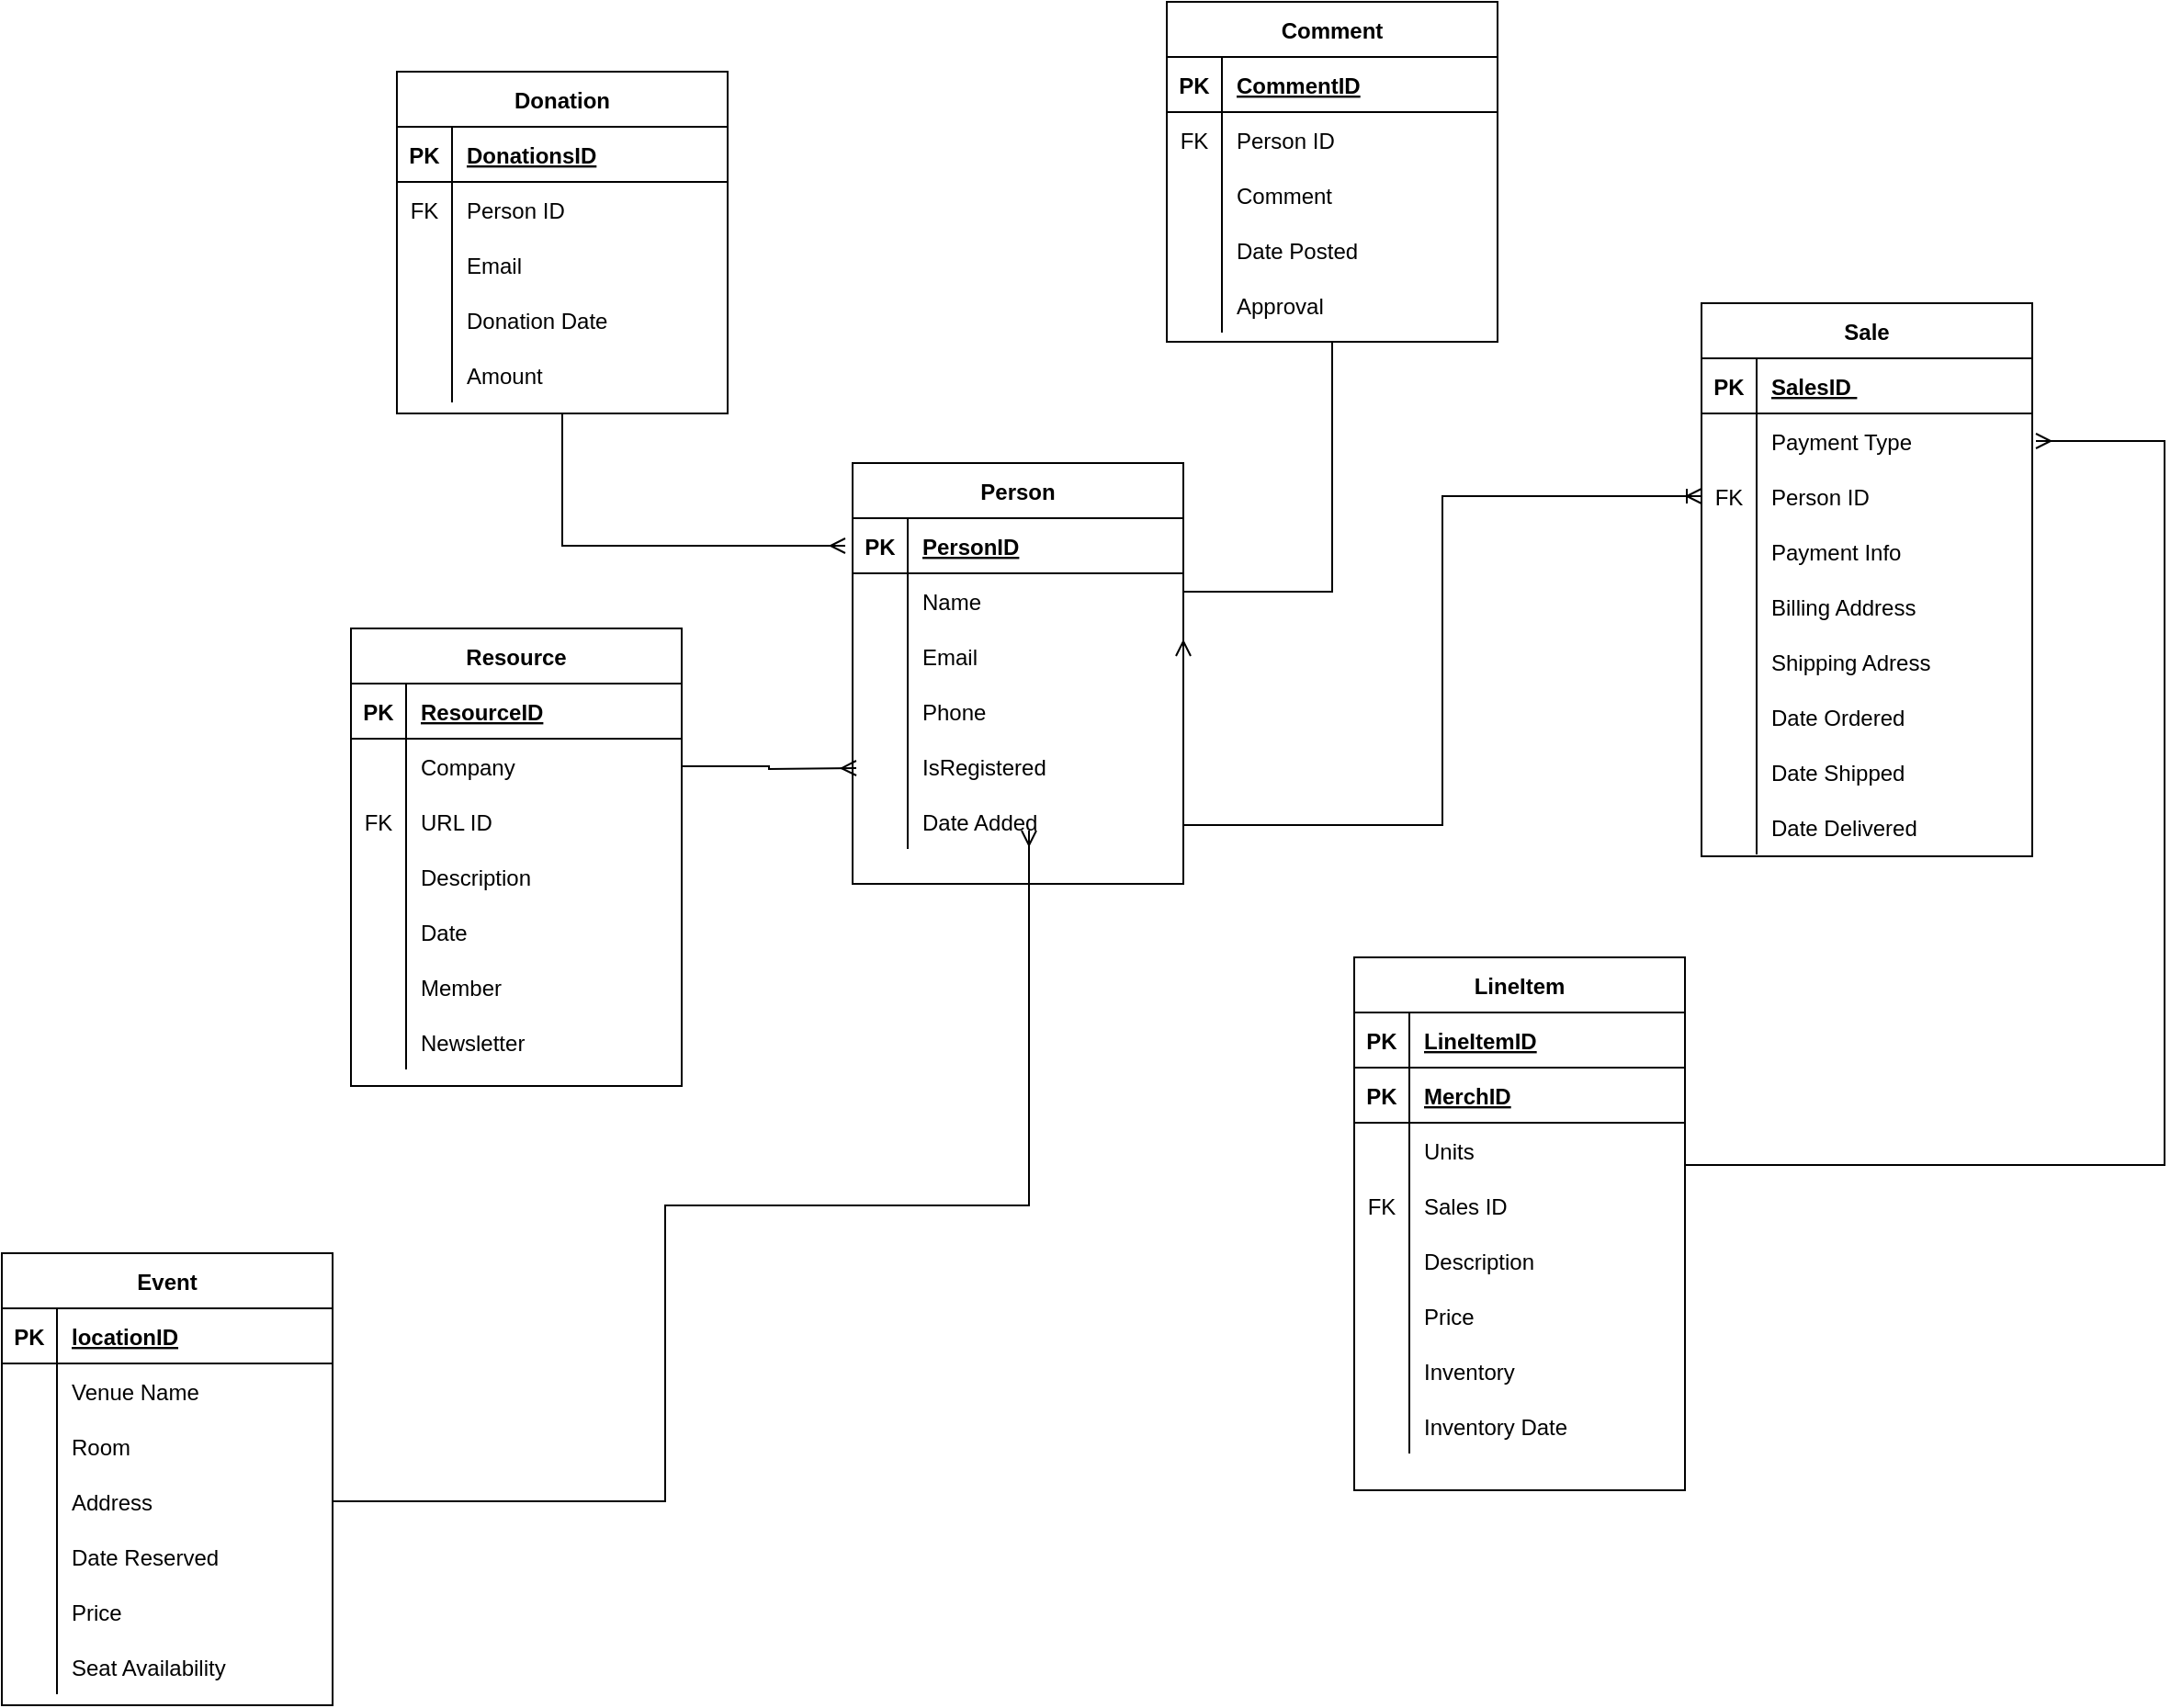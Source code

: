 <mxfile version="16.6.4" type="github">
  <diagram id="MlOlY-KOnbfKQ18r0qZl" name="Page-1">
    <mxGraphModel dx="1310" dy="895" grid="0" gridSize="10" guides="1" tooltips="1" connect="1" arrows="1" fold="1" page="1" pageScale="1" pageWidth="1800" pageHeight="1200" math="0" shadow="0">
      <root>
        <mxCell id="0" />
        <mxCell id="1" parent="0" />
        <mxCell id="PDhFYu_shu-uSqJBJLcV-22" value="Sale" style="shape=table;startSize=30;container=1;collapsible=1;childLayout=tableLayout;fixedRows=1;rowLines=0;fontStyle=1;align=center;resizeLast=1;strokeWidth=1;" parent="1" vertex="1">
          <mxGeometry x="1280" y="311" width="180" height="301" as="geometry" />
        </mxCell>
        <mxCell id="PDhFYu_shu-uSqJBJLcV-23" value="" style="shape=tableRow;horizontal=0;startSize=0;swimlaneHead=0;swimlaneBody=0;fillColor=none;collapsible=0;dropTarget=0;points=[[0,0.5],[1,0.5]];portConstraint=eastwest;top=0;left=0;right=0;bottom=1;strokeWidth=1;" parent="PDhFYu_shu-uSqJBJLcV-22" vertex="1">
          <mxGeometry y="30" width="180" height="30" as="geometry" />
        </mxCell>
        <mxCell id="PDhFYu_shu-uSqJBJLcV-24" value="PK" style="shape=partialRectangle;connectable=0;fillColor=none;top=0;left=0;bottom=0;right=0;fontStyle=1;overflow=hidden;strokeWidth=1;" parent="PDhFYu_shu-uSqJBJLcV-23" vertex="1">
          <mxGeometry width="30" height="30" as="geometry">
            <mxRectangle width="30" height="30" as="alternateBounds" />
          </mxGeometry>
        </mxCell>
        <mxCell id="PDhFYu_shu-uSqJBJLcV-25" value="SalesID " style="shape=partialRectangle;connectable=0;fillColor=none;top=0;left=0;bottom=0;right=0;align=left;spacingLeft=6;fontStyle=5;overflow=hidden;strokeWidth=1;" parent="PDhFYu_shu-uSqJBJLcV-23" vertex="1">
          <mxGeometry x="30" width="150" height="30" as="geometry">
            <mxRectangle width="150" height="30" as="alternateBounds" />
          </mxGeometry>
        </mxCell>
        <mxCell id="yleJntPcmp8UD5VNS-tN-13" value="" style="shape=tableRow;horizontal=0;startSize=0;swimlaneHead=0;swimlaneBody=0;fillColor=none;collapsible=0;dropTarget=0;points=[[0,0.5],[1,0.5]];portConstraint=eastwest;top=0;left=0;right=0;bottom=0;strokeWidth=1;" parent="PDhFYu_shu-uSqJBJLcV-22" vertex="1">
          <mxGeometry y="60" width="180" height="30" as="geometry" />
        </mxCell>
        <mxCell id="yleJntPcmp8UD5VNS-tN-14" value="" style="shape=partialRectangle;connectable=0;fillColor=none;top=0;left=0;bottom=0;right=0;editable=1;overflow=hidden;strokeWidth=1;" parent="yleJntPcmp8UD5VNS-tN-13" vertex="1">
          <mxGeometry width="30" height="30" as="geometry">
            <mxRectangle width="30" height="30" as="alternateBounds" />
          </mxGeometry>
        </mxCell>
        <mxCell id="yleJntPcmp8UD5VNS-tN-15" value="Payment Type" style="shape=partialRectangle;connectable=0;fillColor=none;top=0;left=0;bottom=0;right=0;align=left;spacingLeft=6;overflow=hidden;strokeWidth=1;" parent="yleJntPcmp8UD5VNS-tN-13" vertex="1">
          <mxGeometry x="30" width="150" height="30" as="geometry">
            <mxRectangle width="150" height="30" as="alternateBounds" />
          </mxGeometry>
        </mxCell>
        <mxCell id="typ1362Llrjfji9QKkC3-10" value="" style="shape=tableRow;horizontal=0;startSize=0;swimlaneHead=0;swimlaneBody=0;fillColor=none;collapsible=0;dropTarget=0;points=[[0,0.5],[1,0.5]];portConstraint=eastwest;top=0;left=0;right=0;bottom=0;" vertex="1" parent="PDhFYu_shu-uSqJBJLcV-22">
          <mxGeometry y="90" width="180" height="30" as="geometry" />
        </mxCell>
        <mxCell id="typ1362Llrjfji9QKkC3-11" value="FK" style="shape=partialRectangle;connectable=0;fillColor=none;top=0;left=0;bottom=0;right=0;editable=1;overflow=hidden;" vertex="1" parent="typ1362Llrjfji9QKkC3-10">
          <mxGeometry width="30" height="30" as="geometry">
            <mxRectangle width="30" height="30" as="alternateBounds" />
          </mxGeometry>
        </mxCell>
        <mxCell id="typ1362Llrjfji9QKkC3-12" value="Person ID" style="shape=partialRectangle;connectable=0;fillColor=none;top=0;left=0;bottom=0;right=0;align=left;spacingLeft=6;overflow=hidden;" vertex="1" parent="typ1362Llrjfji9QKkC3-10">
          <mxGeometry x="30" width="150" height="30" as="geometry">
            <mxRectangle width="150" height="30" as="alternateBounds" />
          </mxGeometry>
        </mxCell>
        <mxCell id="yleJntPcmp8UD5VNS-tN-16" value="" style="shape=tableRow;horizontal=0;startSize=0;swimlaneHead=0;swimlaneBody=0;fillColor=none;collapsible=0;dropTarget=0;points=[[0,0.5],[1,0.5]];portConstraint=eastwest;top=0;left=0;right=0;bottom=0;strokeWidth=1;" parent="PDhFYu_shu-uSqJBJLcV-22" vertex="1">
          <mxGeometry y="120" width="180" height="30" as="geometry" />
        </mxCell>
        <mxCell id="yleJntPcmp8UD5VNS-tN-17" value="" style="shape=partialRectangle;connectable=0;fillColor=none;top=0;left=0;bottom=0;right=0;editable=1;overflow=hidden;strokeWidth=1;" parent="yleJntPcmp8UD5VNS-tN-16" vertex="1">
          <mxGeometry width="30" height="30" as="geometry">
            <mxRectangle width="30" height="30" as="alternateBounds" />
          </mxGeometry>
        </mxCell>
        <mxCell id="yleJntPcmp8UD5VNS-tN-18" value="Payment Info" style="shape=partialRectangle;connectable=0;fillColor=none;top=0;left=0;bottom=0;right=0;align=left;spacingLeft=6;overflow=hidden;strokeWidth=1;" parent="yleJntPcmp8UD5VNS-tN-16" vertex="1">
          <mxGeometry x="30" width="150" height="30" as="geometry">
            <mxRectangle width="150" height="30" as="alternateBounds" />
          </mxGeometry>
        </mxCell>
        <mxCell id="ChWdvVtQl4t2uL4N0yDR-72" value="" style="shape=tableRow;horizontal=0;startSize=0;swimlaneHead=0;swimlaneBody=0;fillColor=none;collapsible=0;dropTarget=0;points=[[0,0.5],[1,0.5]];portConstraint=eastwest;top=0;left=0;right=0;bottom=0;" parent="PDhFYu_shu-uSqJBJLcV-22" vertex="1">
          <mxGeometry y="150" width="180" height="30" as="geometry" />
        </mxCell>
        <mxCell id="ChWdvVtQl4t2uL4N0yDR-73" value="" style="shape=partialRectangle;connectable=0;fillColor=none;top=0;left=0;bottom=0;right=0;editable=1;overflow=hidden;" parent="ChWdvVtQl4t2uL4N0yDR-72" vertex="1">
          <mxGeometry width="30" height="30" as="geometry">
            <mxRectangle width="30" height="30" as="alternateBounds" />
          </mxGeometry>
        </mxCell>
        <mxCell id="ChWdvVtQl4t2uL4N0yDR-74" value="Billing Address" style="shape=partialRectangle;connectable=0;fillColor=none;top=0;left=0;bottom=0;right=0;align=left;spacingLeft=6;overflow=hidden;" parent="ChWdvVtQl4t2uL4N0yDR-72" vertex="1">
          <mxGeometry x="30" width="150" height="30" as="geometry">
            <mxRectangle width="150" height="30" as="alternateBounds" />
          </mxGeometry>
        </mxCell>
        <mxCell id="ChWdvVtQl4t2uL4N0yDR-56" value="" style="shape=tableRow;horizontal=0;startSize=0;swimlaneHead=0;swimlaneBody=0;fillColor=none;collapsible=0;dropTarget=0;points=[[0,0.5],[1,0.5]];portConstraint=eastwest;top=0;left=0;right=0;bottom=0;" parent="PDhFYu_shu-uSqJBJLcV-22" vertex="1">
          <mxGeometry y="180" width="180" height="30" as="geometry" />
        </mxCell>
        <mxCell id="ChWdvVtQl4t2uL4N0yDR-57" value="" style="shape=partialRectangle;connectable=0;fillColor=none;top=0;left=0;bottom=0;right=0;editable=1;overflow=hidden;" parent="ChWdvVtQl4t2uL4N0yDR-56" vertex="1">
          <mxGeometry width="30" height="30" as="geometry">
            <mxRectangle width="30" height="30" as="alternateBounds" />
          </mxGeometry>
        </mxCell>
        <mxCell id="ChWdvVtQl4t2uL4N0yDR-58" value="Shipping Adress" style="shape=partialRectangle;connectable=0;fillColor=none;top=0;left=0;bottom=0;right=0;align=left;spacingLeft=6;overflow=hidden;" parent="ChWdvVtQl4t2uL4N0yDR-56" vertex="1">
          <mxGeometry x="30" width="150" height="30" as="geometry">
            <mxRectangle width="150" height="30" as="alternateBounds" />
          </mxGeometry>
        </mxCell>
        <mxCell id="ChWdvVtQl4t2uL4N0yDR-60" value="" style="shape=tableRow;horizontal=0;startSize=0;swimlaneHead=0;swimlaneBody=0;fillColor=none;collapsible=0;dropTarget=0;points=[[0,0.5],[1,0.5]];portConstraint=eastwest;top=0;left=0;right=0;bottom=0;" parent="PDhFYu_shu-uSqJBJLcV-22" vertex="1">
          <mxGeometry y="210" width="180" height="30" as="geometry" />
        </mxCell>
        <mxCell id="ChWdvVtQl4t2uL4N0yDR-61" value="" style="shape=partialRectangle;connectable=0;fillColor=none;top=0;left=0;bottom=0;right=0;editable=1;overflow=hidden;" parent="ChWdvVtQl4t2uL4N0yDR-60" vertex="1">
          <mxGeometry width="30" height="30" as="geometry">
            <mxRectangle width="30" height="30" as="alternateBounds" />
          </mxGeometry>
        </mxCell>
        <mxCell id="ChWdvVtQl4t2uL4N0yDR-62" value="Date Ordered" style="shape=partialRectangle;connectable=0;fillColor=none;top=0;left=0;bottom=0;right=0;align=left;spacingLeft=6;overflow=hidden;" parent="ChWdvVtQl4t2uL4N0yDR-60" vertex="1">
          <mxGeometry x="30" width="150" height="30" as="geometry">
            <mxRectangle width="150" height="30" as="alternateBounds" />
          </mxGeometry>
        </mxCell>
        <mxCell id="ChWdvVtQl4t2uL4N0yDR-64" value="" style="shape=tableRow;horizontal=0;startSize=0;swimlaneHead=0;swimlaneBody=0;fillColor=none;collapsible=0;dropTarget=0;points=[[0,0.5],[1,0.5]];portConstraint=eastwest;top=0;left=0;right=0;bottom=0;" parent="PDhFYu_shu-uSqJBJLcV-22" vertex="1">
          <mxGeometry y="240" width="180" height="30" as="geometry" />
        </mxCell>
        <mxCell id="ChWdvVtQl4t2uL4N0yDR-65" value="" style="shape=partialRectangle;connectable=0;fillColor=none;top=0;left=0;bottom=0;right=0;editable=1;overflow=hidden;" parent="ChWdvVtQl4t2uL4N0yDR-64" vertex="1">
          <mxGeometry width="30" height="30" as="geometry">
            <mxRectangle width="30" height="30" as="alternateBounds" />
          </mxGeometry>
        </mxCell>
        <mxCell id="ChWdvVtQl4t2uL4N0yDR-66" value="Date Shipped" style="shape=partialRectangle;connectable=0;fillColor=none;top=0;left=0;bottom=0;right=0;align=left;spacingLeft=6;overflow=hidden;" parent="ChWdvVtQl4t2uL4N0yDR-64" vertex="1">
          <mxGeometry x="30" width="150" height="30" as="geometry">
            <mxRectangle width="150" height="30" as="alternateBounds" />
          </mxGeometry>
        </mxCell>
        <mxCell id="ChWdvVtQl4t2uL4N0yDR-68" value="" style="shape=tableRow;horizontal=0;startSize=0;swimlaneHead=0;swimlaneBody=0;fillColor=none;collapsible=0;dropTarget=0;points=[[0,0.5],[1,0.5]];portConstraint=eastwest;top=0;left=0;right=0;bottom=0;" parent="PDhFYu_shu-uSqJBJLcV-22" vertex="1">
          <mxGeometry y="270" width="180" height="30" as="geometry" />
        </mxCell>
        <mxCell id="ChWdvVtQl4t2uL4N0yDR-69" value="" style="shape=partialRectangle;connectable=0;fillColor=none;top=0;left=0;bottom=0;right=0;editable=1;overflow=hidden;" parent="ChWdvVtQl4t2uL4N0yDR-68" vertex="1">
          <mxGeometry width="30" height="30" as="geometry">
            <mxRectangle width="30" height="30" as="alternateBounds" />
          </mxGeometry>
        </mxCell>
        <mxCell id="ChWdvVtQl4t2uL4N0yDR-70" value="Date Delivered" style="shape=partialRectangle;connectable=0;fillColor=none;top=0;left=0;bottom=0;right=0;align=left;spacingLeft=6;overflow=hidden;" parent="ChWdvVtQl4t2uL4N0yDR-68" vertex="1">
          <mxGeometry x="30" width="150" height="30" as="geometry">
            <mxRectangle width="150" height="30" as="alternateBounds" />
          </mxGeometry>
        </mxCell>
        <mxCell id="PDhFYu_shu-uSqJBJLcV-35" value="Person" style="shape=table;startSize=30;container=1;collapsible=1;childLayout=tableLayout;fixedRows=1;rowLines=0;fontStyle=1;align=center;resizeLast=1;strokeWidth=1;" parent="1" vertex="1">
          <mxGeometry x="818" y="398" width="180" height="229" as="geometry" />
        </mxCell>
        <mxCell id="PDhFYu_shu-uSqJBJLcV-36" value="" style="shape=tableRow;horizontal=0;startSize=0;swimlaneHead=0;swimlaneBody=0;fillColor=none;collapsible=0;dropTarget=0;points=[[0,0.5],[1,0.5]];portConstraint=eastwest;top=0;left=0;right=0;bottom=1;strokeWidth=1;" parent="PDhFYu_shu-uSqJBJLcV-35" vertex="1">
          <mxGeometry y="30" width="180" height="30" as="geometry" />
        </mxCell>
        <mxCell id="PDhFYu_shu-uSqJBJLcV-37" value="PK" style="shape=partialRectangle;connectable=0;fillColor=none;top=0;left=0;bottom=0;right=0;fontStyle=1;overflow=hidden;strokeWidth=1;" parent="PDhFYu_shu-uSqJBJLcV-36" vertex="1">
          <mxGeometry width="30" height="30" as="geometry">
            <mxRectangle width="30" height="30" as="alternateBounds" />
          </mxGeometry>
        </mxCell>
        <mxCell id="PDhFYu_shu-uSqJBJLcV-38" value="PersonID" style="shape=partialRectangle;connectable=0;fillColor=none;top=0;left=0;bottom=0;right=0;align=left;spacingLeft=6;fontStyle=5;overflow=hidden;strokeWidth=1;" parent="PDhFYu_shu-uSqJBJLcV-36" vertex="1">
          <mxGeometry x="30" width="150" height="30" as="geometry">
            <mxRectangle width="150" height="30" as="alternateBounds" />
          </mxGeometry>
        </mxCell>
        <mxCell id="PDhFYu_shu-uSqJBJLcV-39" value="" style="shape=tableRow;horizontal=0;startSize=0;swimlaneHead=0;swimlaneBody=0;fillColor=none;collapsible=0;dropTarget=0;points=[[0,0.5],[1,0.5]];portConstraint=eastwest;top=0;left=0;right=0;bottom=0;strokeWidth=1;" parent="PDhFYu_shu-uSqJBJLcV-35" vertex="1">
          <mxGeometry y="60" width="180" height="30" as="geometry" />
        </mxCell>
        <mxCell id="PDhFYu_shu-uSqJBJLcV-40" value="" style="shape=partialRectangle;connectable=0;fillColor=none;top=0;left=0;bottom=0;right=0;editable=1;overflow=hidden;strokeWidth=1;" parent="PDhFYu_shu-uSqJBJLcV-39" vertex="1">
          <mxGeometry width="30" height="30" as="geometry">
            <mxRectangle width="30" height="30" as="alternateBounds" />
          </mxGeometry>
        </mxCell>
        <mxCell id="PDhFYu_shu-uSqJBJLcV-41" value="Name " style="shape=partialRectangle;connectable=0;fillColor=none;top=0;left=0;bottom=0;right=0;align=left;spacingLeft=6;overflow=hidden;strokeWidth=1;" parent="PDhFYu_shu-uSqJBJLcV-39" vertex="1">
          <mxGeometry x="30" width="150" height="30" as="geometry">
            <mxRectangle width="150" height="30" as="alternateBounds" />
          </mxGeometry>
        </mxCell>
        <mxCell id="PDhFYu_shu-uSqJBJLcV-42" value="" style="shape=tableRow;horizontal=0;startSize=0;swimlaneHead=0;swimlaneBody=0;fillColor=none;collapsible=0;dropTarget=0;points=[[0,0.5],[1,0.5]];portConstraint=eastwest;top=0;left=0;right=0;bottom=0;strokeWidth=1;" parent="PDhFYu_shu-uSqJBJLcV-35" vertex="1">
          <mxGeometry y="90" width="180" height="30" as="geometry" />
        </mxCell>
        <mxCell id="PDhFYu_shu-uSqJBJLcV-43" value="" style="shape=partialRectangle;connectable=0;fillColor=none;top=0;left=0;bottom=0;right=0;editable=1;overflow=hidden;strokeWidth=1;" parent="PDhFYu_shu-uSqJBJLcV-42" vertex="1">
          <mxGeometry width="30" height="30" as="geometry">
            <mxRectangle width="30" height="30" as="alternateBounds" />
          </mxGeometry>
        </mxCell>
        <mxCell id="PDhFYu_shu-uSqJBJLcV-44" value="Email" style="shape=partialRectangle;connectable=0;fillColor=none;top=0;left=0;bottom=0;right=0;align=left;spacingLeft=6;overflow=hidden;strokeWidth=1;" parent="PDhFYu_shu-uSqJBJLcV-42" vertex="1">
          <mxGeometry x="30" width="150" height="30" as="geometry">
            <mxRectangle width="150" height="30" as="alternateBounds" />
          </mxGeometry>
        </mxCell>
        <mxCell id="PDhFYu_shu-uSqJBJLcV-45" value="" style="shape=tableRow;horizontal=0;startSize=0;swimlaneHead=0;swimlaneBody=0;fillColor=none;collapsible=0;dropTarget=0;points=[[0,0.5],[1,0.5]];portConstraint=eastwest;top=0;left=0;right=0;bottom=0;strokeWidth=1;" parent="PDhFYu_shu-uSqJBJLcV-35" vertex="1">
          <mxGeometry y="120" width="180" height="30" as="geometry" />
        </mxCell>
        <mxCell id="PDhFYu_shu-uSqJBJLcV-46" value="" style="shape=partialRectangle;connectable=0;fillColor=none;top=0;left=0;bottom=0;right=0;editable=1;overflow=hidden;strokeWidth=1;" parent="PDhFYu_shu-uSqJBJLcV-45" vertex="1">
          <mxGeometry width="30" height="30" as="geometry">
            <mxRectangle width="30" height="30" as="alternateBounds" />
          </mxGeometry>
        </mxCell>
        <mxCell id="PDhFYu_shu-uSqJBJLcV-47" value="Phone " style="shape=partialRectangle;connectable=0;fillColor=none;top=0;left=0;bottom=0;right=0;align=left;spacingLeft=6;overflow=hidden;strokeWidth=1;" parent="PDhFYu_shu-uSqJBJLcV-45" vertex="1">
          <mxGeometry x="30" width="150" height="30" as="geometry">
            <mxRectangle width="150" height="30" as="alternateBounds" />
          </mxGeometry>
        </mxCell>
        <mxCell id="typ1362Llrjfji9QKkC3-26" value="" style="shape=tableRow;horizontal=0;startSize=0;swimlaneHead=0;swimlaneBody=0;fillColor=none;collapsible=0;dropTarget=0;points=[[0,0.5],[1,0.5]];portConstraint=eastwest;top=0;left=0;right=0;bottom=0;" vertex="1" parent="PDhFYu_shu-uSqJBJLcV-35">
          <mxGeometry y="150" width="180" height="30" as="geometry" />
        </mxCell>
        <mxCell id="typ1362Llrjfji9QKkC3-27" value="" style="shape=partialRectangle;connectable=0;fillColor=none;top=0;left=0;bottom=0;right=0;editable=1;overflow=hidden;" vertex="1" parent="typ1362Llrjfji9QKkC3-26">
          <mxGeometry width="30" height="30" as="geometry">
            <mxRectangle width="30" height="30" as="alternateBounds" />
          </mxGeometry>
        </mxCell>
        <mxCell id="typ1362Llrjfji9QKkC3-28" value="IsRegistered" style="shape=partialRectangle;connectable=0;fillColor=none;top=0;left=0;bottom=0;right=0;align=left;spacingLeft=6;overflow=hidden;" vertex="1" parent="typ1362Llrjfji9QKkC3-26">
          <mxGeometry x="30" width="150" height="30" as="geometry">
            <mxRectangle width="150" height="30" as="alternateBounds" />
          </mxGeometry>
        </mxCell>
        <mxCell id="ChWdvVtQl4t2uL4N0yDR-39" value="" style="shape=tableRow;horizontal=0;startSize=0;swimlaneHead=0;swimlaneBody=0;fillColor=none;collapsible=0;dropTarget=0;points=[[0,0.5],[1,0.5]];portConstraint=eastwest;top=0;left=0;right=0;bottom=0;" parent="PDhFYu_shu-uSqJBJLcV-35" vertex="1">
          <mxGeometry y="180" width="180" height="30" as="geometry" />
        </mxCell>
        <mxCell id="ChWdvVtQl4t2uL4N0yDR-40" value="" style="shape=partialRectangle;connectable=0;fillColor=none;top=0;left=0;bottom=0;right=0;editable=1;overflow=hidden;" parent="ChWdvVtQl4t2uL4N0yDR-39" vertex="1">
          <mxGeometry width="30" height="30" as="geometry">
            <mxRectangle width="30" height="30" as="alternateBounds" />
          </mxGeometry>
        </mxCell>
        <mxCell id="ChWdvVtQl4t2uL4N0yDR-41" value="Date Added" style="shape=partialRectangle;connectable=0;fillColor=none;top=0;left=0;bottom=0;right=0;align=left;spacingLeft=6;overflow=hidden;" parent="ChWdvVtQl4t2uL4N0yDR-39" vertex="1">
          <mxGeometry x="30" width="150" height="30" as="geometry">
            <mxRectangle width="150" height="30" as="alternateBounds" />
          </mxGeometry>
        </mxCell>
        <mxCell id="PDhFYu_shu-uSqJBJLcV-48" value="Donation" style="shape=table;startSize=30;container=1;collapsible=1;childLayout=tableLayout;fixedRows=1;rowLines=0;fontStyle=1;align=center;resizeLast=1;strokeWidth=1;" parent="1" vertex="1">
          <mxGeometry x="570" y="185" width="180" height="186" as="geometry" />
        </mxCell>
        <mxCell id="PDhFYu_shu-uSqJBJLcV-49" value="" style="shape=tableRow;horizontal=0;startSize=0;swimlaneHead=0;swimlaneBody=0;fillColor=none;collapsible=0;dropTarget=0;points=[[0,0.5],[1,0.5]];portConstraint=eastwest;top=0;left=0;right=0;bottom=1;strokeWidth=1;" parent="PDhFYu_shu-uSqJBJLcV-48" vertex="1">
          <mxGeometry y="30" width="180" height="30" as="geometry" />
        </mxCell>
        <mxCell id="PDhFYu_shu-uSqJBJLcV-50" value="PK" style="shape=partialRectangle;connectable=0;fillColor=none;top=0;left=0;bottom=0;right=0;fontStyle=1;overflow=hidden;strokeWidth=1;" parent="PDhFYu_shu-uSqJBJLcV-49" vertex="1">
          <mxGeometry width="30" height="30" as="geometry">
            <mxRectangle width="30" height="30" as="alternateBounds" />
          </mxGeometry>
        </mxCell>
        <mxCell id="PDhFYu_shu-uSqJBJLcV-51" value="DonationsID" style="shape=partialRectangle;connectable=0;fillColor=none;top=0;left=0;bottom=0;right=0;align=left;spacingLeft=6;fontStyle=5;overflow=hidden;strokeWidth=1;" parent="PDhFYu_shu-uSqJBJLcV-49" vertex="1">
          <mxGeometry x="30" width="150" height="30" as="geometry">
            <mxRectangle width="150" height="30" as="alternateBounds" />
          </mxGeometry>
        </mxCell>
        <mxCell id="PDhFYu_shu-uSqJBJLcV-52" value="" style="shape=tableRow;horizontal=0;startSize=0;swimlaneHead=0;swimlaneBody=0;fillColor=none;collapsible=0;dropTarget=0;points=[[0,0.5],[1,0.5]];portConstraint=eastwest;top=0;left=0;right=0;bottom=0;strokeWidth=1;" parent="PDhFYu_shu-uSqJBJLcV-48" vertex="1">
          <mxGeometry y="60" width="180" height="30" as="geometry" />
        </mxCell>
        <mxCell id="PDhFYu_shu-uSqJBJLcV-53" value="FK" style="shape=partialRectangle;connectable=0;fillColor=none;top=0;left=0;bottom=0;right=0;editable=1;overflow=hidden;strokeWidth=1;" parent="PDhFYu_shu-uSqJBJLcV-52" vertex="1">
          <mxGeometry width="30" height="30" as="geometry">
            <mxRectangle width="30" height="30" as="alternateBounds" />
          </mxGeometry>
        </mxCell>
        <mxCell id="PDhFYu_shu-uSqJBJLcV-54" value="Person ID" style="shape=partialRectangle;connectable=0;fillColor=none;top=0;left=0;bottom=0;right=0;align=left;spacingLeft=6;overflow=hidden;strokeWidth=1;" parent="PDhFYu_shu-uSqJBJLcV-52" vertex="1">
          <mxGeometry x="30" width="150" height="30" as="geometry">
            <mxRectangle width="150" height="30" as="alternateBounds" />
          </mxGeometry>
        </mxCell>
        <mxCell id="PDhFYu_shu-uSqJBJLcV-55" value="" style="shape=tableRow;horizontal=0;startSize=0;swimlaneHead=0;swimlaneBody=0;fillColor=none;collapsible=0;dropTarget=0;points=[[0,0.5],[1,0.5]];portConstraint=eastwest;top=0;left=0;right=0;bottom=0;strokeWidth=1;" parent="PDhFYu_shu-uSqJBJLcV-48" vertex="1">
          <mxGeometry y="90" width="180" height="30" as="geometry" />
        </mxCell>
        <mxCell id="PDhFYu_shu-uSqJBJLcV-56" value="" style="shape=partialRectangle;connectable=0;fillColor=none;top=0;left=0;bottom=0;right=0;editable=1;overflow=hidden;strokeWidth=1;" parent="PDhFYu_shu-uSqJBJLcV-55" vertex="1">
          <mxGeometry width="30" height="30" as="geometry">
            <mxRectangle width="30" height="30" as="alternateBounds" />
          </mxGeometry>
        </mxCell>
        <mxCell id="PDhFYu_shu-uSqJBJLcV-57" value="Email " style="shape=partialRectangle;connectable=0;fillColor=none;top=0;left=0;bottom=0;right=0;align=left;spacingLeft=6;overflow=hidden;strokeWidth=1;" parent="PDhFYu_shu-uSqJBJLcV-55" vertex="1">
          <mxGeometry x="30" width="150" height="30" as="geometry">
            <mxRectangle width="150" height="30" as="alternateBounds" />
          </mxGeometry>
        </mxCell>
        <mxCell id="PDhFYu_shu-uSqJBJLcV-58" value="" style="shape=tableRow;horizontal=0;startSize=0;swimlaneHead=0;swimlaneBody=0;fillColor=none;collapsible=0;dropTarget=0;points=[[0,0.5],[1,0.5]];portConstraint=eastwest;top=0;left=0;right=0;bottom=0;strokeWidth=1;" parent="PDhFYu_shu-uSqJBJLcV-48" vertex="1">
          <mxGeometry y="120" width="180" height="30" as="geometry" />
        </mxCell>
        <mxCell id="PDhFYu_shu-uSqJBJLcV-59" value="" style="shape=partialRectangle;connectable=0;fillColor=none;top=0;left=0;bottom=0;right=0;editable=1;overflow=hidden;strokeWidth=1;" parent="PDhFYu_shu-uSqJBJLcV-58" vertex="1">
          <mxGeometry width="30" height="30" as="geometry">
            <mxRectangle width="30" height="30" as="alternateBounds" />
          </mxGeometry>
        </mxCell>
        <mxCell id="PDhFYu_shu-uSqJBJLcV-60" value="Donation Date " style="shape=partialRectangle;connectable=0;fillColor=none;top=0;left=0;bottom=0;right=0;align=left;spacingLeft=6;overflow=hidden;strokeWidth=1;" parent="PDhFYu_shu-uSqJBJLcV-58" vertex="1">
          <mxGeometry x="30" width="150" height="30" as="geometry">
            <mxRectangle width="150" height="30" as="alternateBounds" />
          </mxGeometry>
        </mxCell>
        <mxCell id="ChWdvVtQl4t2uL4N0yDR-35" value="" style="shape=tableRow;horizontal=0;startSize=0;swimlaneHead=0;swimlaneBody=0;fillColor=none;collapsible=0;dropTarget=0;points=[[0,0.5],[1,0.5]];portConstraint=eastwest;top=0;left=0;right=0;bottom=0;" parent="PDhFYu_shu-uSqJBJLcV-48" vertex="1">
          <mxGeometry y="150" width="180" height="30" as="geometry" />
        </mxCell>
        <mxCell id="ChWdvVtQl4t2uL4N0yDR-36" value="" style="shape=partialRectangle;connectable=0;fillColor=none;top=0;left=0;bottom=0;right=0;editable=1;overflow=hidden;" parent="ChWdvVtQl4t2uL4N0yDR-35" vertex="1">
          <mxGeometry width="30" height="30" as="geometry">
            <mxRectangle width="30" height="30" as="alternateBounds" />
          </mxGeometry>
        </mxCell>
        <mxCell id="ChWdvVtQl4t2uL4N0yDR-37" value="Amount" style="shape=partialRectangle;connectable=0;fillColor=none;top=0;left=0;bottom=0;right=0;align=left;spacingLeft=6;overflow=hidden;" parent="ChWdvVtQl4t2uL4N0yDR-35" vertex="1">
          <mxGeometry x="30" width="150" height="30" as="geometry">
            <mxRectangle width="150" height="30" as="alternateBounds" />
          </mxGeometry>
        </mxCell>
        <mxCell id="yleJntPcmp8UD5VNS-tN-68" style="edgeStyle=orthogonalEdgeStyle;rounded=0;orthogonalLoop=1;jettySize=auto;html=1;exitX=0.5;exitY=1;exitDx=0;exitDy=0;entryX=1;entryY=0.5;entryDx=0;entryDy=0;endArrow=ERmany;endFill=0;" parent="1" source="PDhFYu_shu-uSqJBJLcV-74" target="PDhFYu_shu-uSqJBJLcV-42" edge="1">
          <mxGeometry relative="1" as="geometry">
            <Array as="points">
              <mxPoint x="1079" y="468" />
              <mxPoint x="998" y="468" />
            </Array>
          </mxGeometry>
        </mxCell>
        <mxCell id="PDhFYu_shu-uSqJBJLcV-74" value="Comment" style="shape=table;startSize=30;container=1;collapsible=1;childLayout=tableLayout;fixedRows=1;rowLines=0;fontStyle=1;align=center;resizeLast=1;strokeWidth=1;" parent="1" vertex="1">
          <mxGeometry x="989" y="147" width="180" height="185" as="geometry" />
        </mxCell>
        <mxCell id="PDhFYu_shu-uSqJBJLcV-75" value="" style="shape=tableRow;horizontal=0;startSize=0;swimlaneHead=0;swimlaneBody=0;fillColor=none;collapsible=0;dropTarget=0;points=[[0,0.5],[1,0.5]];portConstraint=eastwest;top=0;left=0;right=0;bottom=1;strokeWidth=1;" parent="PDhFYu_shu-uSqJBJLcV-74" vertex="1">
          <mxGeometry y="30" width="180" height="30" as="geometry" />
        </mxCell>
        <mxCell id="PDhFYu_shu-uSqJBJLcV-76" value="PK" style="shape=partialRectangle;connectable=0;fillColor=none;top=0;left=0;bottom=0;right=0;fontStyle=1;overflow=hidden;strokeWidth=1;" parent="PDhFYu_shu-uSqJBJLcV-75" vertex="1">
          <mxGeometry width="30" height="30" as="geometry">
            <mxRectangle width="30" height="30" as="alternateBounds" />
          </mxGeometry>
        </mxCell>
        <mxCell id="PDhFYu_shu-uSqJBJLcV-77" value="CommentID" style="shape=partialRectangle;connectable=0;fillColor=none;top=0;left=0;bottom=0;right=0;align=left;spacingLeft=6;fontStyle=5;overflow=hidden;strokeWidth=1;" parent="PDhFYu_shu-uSqJBJLcV-75" vertex="1">
          <mxGeometry x="30" width="150" height="30" as="geometry">
            <mxRectangle width="150" height="30" as="alternateBounds" />
          </mxGeometry>
        </mxCell>
        <mxCell id="PDhFYu_shu-uSqJBJLcV-78" value="" style="shape=tableRow;horizontal=0;startSize=0;swimlaneHead=0;swimlaneBody=0;fillColor=none;collapsible=0;dropTarget=0;points=[[0,0.5],[1,0.5]];portConstraint=eastwest;top=0;left=0;right=0;bottom=0;strokeWidth=1;" parent="PDhFYu_shu-uSqJBJLcV-74" vertex="1">
          <mxGeometry y="60" width="180" height="30" as="geometry" />
        </mxCell>
        <mxCell id="PDhFYu_shu-uSqJBJLcV-79" value="FK" style="shape=partialRectangle;connectable=0;fillColor=none;top=0;left=0;bottom=0;right=0;editable=1;overflow=hidden;strokeWidth=1;" parent="PDhFYu_shu-uSqJBJLcV-78" vertex="1">
          <mxGeometry width="30" height="30" as="geometry">
            <mxRectangle width="30" height="30" as="alternateBounds" />
          </mxGeometry>
        </mxCell>
        <mxCell id="PDhFYu_shu-uSqJBJLcV-80" value="Person ID" style="shape=partialRectangle;connectable=0;fillColor=none;top=0;left=0;bottom=0;right=0;align=left;spacingLeft=6;overflow=hidden;strokeWidth=1;" parent="PDhFYu_shu-uSqJBJLcV-78" vertex="1">
          <mxGeometry x="30" width="150" height="30" as="geometry">
            <mxRectangle width="150" height="30" as="alternateBounds" />
          </mxGeometry>
        </mxCell>
        <mxCell id="PDhFYu_shu-uSqJBJLcV-81" value="" style="shape=tableRow;horizontal=0;startSize=0;swimlaneHead=0;swimlaneBody=0;fillColor=none;collapsible=0;dropTarget=0;points=[[0,0.5],[1,0.5]];portConstraint=eastwest;top=0;left=0;right=0;bottom=0;strokeWidth=1;" parent="PDhFYu_shu-uSqJBJLcV-74" vertex="1">
          <mxGeometry y="90" width="180" height="30" as="geometry" />
        </mxCell>
        <mxCell id="PDhFYu_shu-uSqJBJLcV-82" value="" style="shape=partialRectangle;connectable=0;fillColor=none;top=0;left=0;bottom=0;right=0;editable=1;overflow=hidden;strokeWidth=1;" parent="PDhFYu_shu-uSqJBJLcV-81" vertex="1">
          <mxGeometry width="30" height="30" as="geometry">
            <mxRectangle width="30" height="30" as="alternateBounds" />
          </mxGeometry>
        </mxCell>
        <mxCell id="PDhFYu_shu-uSqJBJLcV-83" value="Comment" style="shape=partialRectangle;connectable=0;fillColor=none;top=0;left=0;bottom=0;right=0;align=left;spacingLeft=6;overflow=hidden;strokeWidth=1;" parent="PDhFYu_shu-uSqJBJLcV-81" vertex="1">
          <mxGeometry x="30" width="150" height="30" as="geometry">
            <mxRectangle width="150" height="30" as="alternateBounds" />
          </mxGeometry>
        </mxCell>
        <mxCell id="PDhFYu_shu-uSqJBJLcV-84" value="" style="shape=tableRow;horizontal=0;startSize=0;swimlaneHead=0;swimlaneBody=0;fillColor=none;collapsible=0;dropTarget=0;points=[[0,0.5],[1,0.5]];portConstraint=eastwest;top=0;left=0;right=0;bottom=0;strokeWidth=1;" parent="PDhFYu_shu-uSqJBJLcV-74" vertex="1">
          <mxGeometry y="120" width="180" height="30" as="geometry" />
        </mxCell>
        <mxCell id="PDhFYu_shu-uSqJBJLcV-85" value="" style="shape=partialRectangle;connectable=0;fillColor=none;top=0;left=0;bottom=0;right=0;editable=1;overflow=hidden;strokeWidth=1;" parent="PDhFYu_shu-uSqJBJLcV-84" vertex="1">
          <mxGeometry width="30" height="30" as="geometry">
            <mxRectangle width="30" height="30" as="alternateBounds" />
          </mxGeometry>
        </mxCell>
        <mxCell id="PDhFYu_shu-uSqJBJLcV-86" value="Date Posted" style="shape=partialRectangle;connectable=0;fillColor=none;top=0;left=0;bottom=0;right=0;align=left;spacingLeft=6;overflow=hidden;strokeWidth=1;" parent="PDhFYu_shu-uSqJBJLcV-84" vertex="1">
          <mxGeometry x="30" width="150" height="30" as="geometry">
            <mxRectangle width="150" height="30" as="alternateBounds" />
          </mxGeometry>
        </mxCell>
        <mxCell id="ChWdvVtQl4t2uL4N0yDR-43" value="" style="shape=tableRow;horizontal=0;startSize=0;swimlaneHead=0;swimlaneBody=0;fillColor=none;collapsible=0;dropTarget=0;points=[[0,0.5],[1,0.5]];portConstraint=eastwest;top=0;left=0;right=0;bottom=0;" parent="PDhFYu_shu-uSqJBJLcV-74" vertex="1">
          <mxGeometry y="150" width="180" height="30" as="geometry" />
        </mxCell>
        <mxCell id="ChWdvVtQl4t2uL4N0yDR-44" value="" style="shape=partialRectangle;connectable=0;fillColor=none;top=0;left=0;bottom=0;right=0;editable=1;overflow=hidden;" parent="ChWdvVtQl4t2uL4N0yDR-43" vertex="1">
          <mxGeometry width="30" height="30" as="geometry">
            <mxRectangle width="30" height="30" as="alternateBounds" />
          </mxGeometry>
        </mxCell>
        <mxCell id="ChWdvVtQl4t2uL4N0yDR-45" value="Approval" style="shape=partialRectangle;connectable=0;fillColor=none;top=0;left=0;bottom=0;right=0;align=left;spacingLeft=6;overflow=hidden;" parent="ChWdvVtQl4t2uL4N0yDR-43" vertex="1">
          <mxGeometry x="30" width="150" height="30" as="geometry">
            <mxRectangle width="150" height="30" as="alternateBounds" />
          </mxGeometry>
        </mxCell>
        <mxCell id="PDhFYu_shu-uSqJBJLcV-87" value="Resource" style="shape=table;startSize=30;container=1;collapsible=1;childLayout=tableLayout;fixedRows=1;rowLines=0;fontStyle=1;align=center;resizeLast=1;strokeWidth=1;" parent="1" vertex="1">
          <mxGeometry x="545" y="488" width="180" height="249" as="geometry" />
        </mxCell>
        <mxCell id="PDhFYu_shu-uSqJBJLcV-88" value="" style="shape=tableRow;horizontal=0;startSize=0;swimlaneHead=0;swimlaneBody=0;fillColor=none;collapsible=0;dropTarget=0;points=[[0,0.5],[1,0.5]];portConstraint=eastwest;top=0;left=0;right=0;bottom=1;strokeWidth=1;" parent="PDhFYu_shu-uSqJBJLcV-87" vertex="1">
          <mxGeometry y="30" width="180" height="30" as="geometry" />
        </mxCell>
        <mxCell id="PDhFYu_shu-uSqJBJLcV-89" value="PK" style="shape=partialRectangle;connectable=0;fillColor=none;top=0;left=0;bottom=0;right=0;fontStyle=1;overflow=hidden;strokeWidth=1;" parent="PDhFYu_shu-uSqJBJLcV-88" vertex="1">
          <mxGeometry width="30" height="30" as="geometry">
            <mxRectangle width="30" height="30" as="alternateBounds" />
          </mxGeometry>
        </mxCell>
        <mxCell id="PDhFYu_shu-uSqJBJLcV-90" value="ResourceID" style="shape=partialRectangle;connectable=0;fillColor=none;top=0;left=0;bottom=0;right=0;align=left;spacingLeft=6;fontStyle=5;overflow=hidden;strokeWidth=1;" parent="PDhFYu_shu-uSqJBJLcV-88" vertex="1">
          <mxGeometry x="30" width="150" height="30" as="geometry">
            <mxRectangle width="150" height="30" as="alternateBounds" />
          </mxGeometry>
        </mxCell>
        <mxCell id="PDhFYu_shu-uSqJBJLcV-91" value="" style="shape=tableRow;horizontal=0;startSize=0;swimlaneHead=0;swimlaneBody=0;fillColor=none;collapsible=0;dropTarget=0;points=[[0,0.5],[1,0.5]];portConstraint=eastwest;top=0;left=0;right=0;bottom=0;strokeWidth=1;" parent="PDhFYu_shu-uSqJBJLcV-87" vertex="1">
          <mxGeometry y="60" width="180" height="30" as="geometry" />
        </mxCell>
        <mxCell id="PDhFYu_shu-uSqJBJLcV-92" value="" style="shape=partialRectangle;connectable=0;fillColor=none;top=0;left=0;bottom=0;right=0;editable=1;overflow=hidden;strokeWidth=1;" parent="PDhFYu_shu-uSqJBJLcV-91" vertex="1">
          <mxGeometry width="30" height="30" as="geometry">
            <mxRectangle width="30" height="30" as="alternateBounds" />
          </mxGeometry>
        </mxCell>
        <mxCell id="PDhFYu_shu-uSqJBJLcV-93" value="Company" style="shape=partialRectangle;connectable=0;fillColor=none;top=0;left=0;bottom=0;right=0;align=left;spacingLeft=6;overflow=hidden;strokeWidth=1;" parent="PDhFYu_shu-uSqJBJLcV-91" vertex="1">
          <mxGeometry x="30" width="150" height="30" as="geometry">
            <mxRectangle width="150" height="30" as="alternateBounds" />
          </mxGeometry>
        </mxCell>
        <mxCell id="PDhFYu_shu-uSqJBJLcV-94" value="" style="shape=tableRow;horizontal=0;startSize=0;swimlaneHead=0;swimlaneBody=0;fillColor=none;collapsible=0;dropTarget=0;points=[[0,0.5],[1,0.5]];portConstraint=eastwest;top=0;left=0;right=0;bottom=0;strokeWidth=1;" parent="PDhFYu_shu-uSqJBJLcV-87" vertex="1">
          <mxGeometry y="90" width="180" height="30" as="geometry" />
        </mxCell>
        <mxCell id="PDhFYu_shu-uSqJBJLcV-95" value="FK" style="shape=partialRectangle;connectable=0;fillColor=none;top=0;left=0;bottom=0;right=0;editable=1;overflow=hidden;strokeWidth=1;" parent="PDhFYu_shu-uSqJBJLcV-94" vertex="1">
          <mxGeometry width="30" height="30" as="geometry">
            <mxRectangle width="30" height="30" as="alternateBounds" />
          </mxGeometry>
        </mxCell>
        <mxCell id="PDhFYu_shu-uSqJBJLcV-96" value="URL ID" style="shape=partialRectangle;connectable=0;fillColor=none;top=0;left=0;bottom=0;right=0;align=left;spacingLeft=6;overflow=hidden;strokeWidth=1;" parent="PDhFYu_shu-uSqJBJLcV-94" vertex="1">
          <mxGeometry x="30" width="150" height="30" as="geometry">
            <mxRectangle width="150" height="30" as="alternateBounds" />
          </mxGeometry>
        </mxCell>
        <mxCell id="PDhFYu_shu-uSqJBJLcV-97" value="" style="shape=tableRow;horizontal=0;startSize=0;swimlaneHead=0;swimlaneBody=0;fillColor=none;collapsible=0;dropTarget=0;points=[[0,0.5],[1,0.5]];portConstraint=eastwest;top=0;left=0;right=0;bottom=0;strokeWidth=1;" parent="PDhFYu_shu-uSqJBJLcV-87" vertex="1">
          <mxGeometry y="120" width="180" height="30" as="geometry" />
        </mxCell>
        <mxCell id="PDhFYu_shu-uSqJBJLcV-98" value="" style="shape=partialRectangle;connectable=0;fillColor=none;top=0;left=0;bottom=0;right=0;editable=1;overflow=hidden;strokeWidth=1;" parent="PDhFYu_shu-uSqJBJLcV-97" vertex="1">
          <mxGeometry width="30" height="30" as="geometry">
            <mxRectangle width="30" height="30" as="alternateBounds" />
          </mxGeometry>
        </mxCell>
        <mxCell id="PDhFYu_shu-uSqJBJLcV-99" value="Description" style="shape=partialRectangle;connectable=0;fillColor=none;top=0;left=0;bottom=0;right=0;align=left;spacingLeft=6;overflow=hidden;strokeWidth=1;" parent="PDhFYu_shu-uSqJBJLcV-97" vertex="1">
          <mxGeometry x="30" width="150" height="30" as="geometry">
            <mxRectangle width="150" height="30" as="alternateBounds" />
          </mxGeometry>
        </mxCell>
        <mxCell id="ChWdvVtQl4t2uL4N0yDR-6" value="" style="shape=tableRow;horizontal=0;startSize=0;swimlaneHead=0;swimlaneBody=0;fillColor=none;collapsible=0;dropTarget=0;points=[[0,0.5],[1,0.5]];portConstraint=eastwest;top=0;left=0;right=0;bottom=0;" parent="PDhFYu_shu-uSqJBJLcV-87" vertex="1">
          <mxGeometry y="150" width="180" height="30" as="geometry" />
        </mxCell>
        <mxCell id="ChWdvVtQl4t2uL4N0yDR-7" value="" style="shape=partialRectangle;connectable=0;fillColor=none;top=0;left=0;bottom=0;right=0;editable=1;overflow=hidden;" parent="ChWdvVtQl4t2uL4N0yDR-6" vertex="1">
          <mxGeometry width="30" height="30" as="geometry">
            <mxRectangle width="30" height="30" as="alternateBounds" />
          </mxGeometry>
        </mxCell>
        <mxCell id="ChWdvVtQl4t2uL4N0yDR-8" value="Date" style="shape=partialRectangle;connectable=0;fillColor=none;top=0;left=0;bottom=0;right=0;align=left;spacingLeft=6;overflow=hidden;" parent="ChWdvVtQl4t2uL4N0yDR-6" vertex="1">
          <mxGeometry x="30" width="150" height="30" as="geometry">
            <mxRectangle width="150" height="30" as="alternateBounds" />
          </mxGeometry>
        </mxCell>
        <mxCell id="ChWdvVtQl4t2uL4N0yDR-10" value="" style="shape=tableRow;horizontal=0;startSize=0;swimlaneHead=0;swimlaneBody=0;fillColor=none;collapsible=0;dropTarget=0;points=[[0,0.5],[1,0.5]];portConstraint=eastwest;top=0;left=0;right=0;bottom=0;" parent="PDhFYu_shu-uSqJBJLcV-87" vertex="1">
          <mxGeometry y="180" width="180" height="30" as="geometry" />
        </mxCell>
        <mxCell id="ChWdvVtQl4t2uL4N0yDR-11" value="" style="shape=partialRectangle;connectable=0;fillColor=none;top=0;left=0;bottom=0;right=0;editable=1;overflow=hidden;" parent="ChWdvVtQl4t2uL4N0yDR-10" vertex="1">
          <mxGeometry width="30" height="30" as="geometry">
            <mxRectangle width="30" height="30" as="alternateBounds" />
          </mxGeometry>
        </mxCell>
        <mxCell id="ChWdvVtQl4t2uL4N0yDR-12" value="Member" style="shape=partialRectangle;connectable=0;fillColor=none;top=0;left=0;bottom=0;right=0;align=left;spacingLeft=6;overflow=hidden;" parent="ChWdvVtQl4t2uL4N0yDR-10" vertex="1">
          <mxGeometry x="30" width="150" height="30" as="geometry">
            <mxRectangle width="150" height="30" as="alternateBounds" />
          </mxGeometry>
        </mxCell>
        <mxCell id="ChWdvVtQl4t2uL4N0yDR-14" value="" style="shape=tableRow;horizontal=0;startSize=0;swimlaneHead=0;swimlaneBody=0;fillColor=none;collapsible=0;dropTarget=0;points=[[0,0.5],[1,0.5]];portConstraint=eastwest;top=0;left=0;right=0;bottom=0;" parent="PDhFYu_shu-uSqJBJLcV-87" vertex="1">
          <mxGeometry y="210" width="180" height="30" as="geometry" />
        </mxCell>
        <mxCell id="ChWdvVtQl4t2uL4N0yDR-15" value="" style="shape=partialRectangle;connectable=0;fillColor=none;top=0;left=0;bottom=0;right=0;editable=1;overflow=hidden;" parent="ChWdvVtQl4t2uL4N0yDR-14" vertex="1">
          <mxGeometry width="30" height="30" as="geometry">
            <mxRectangle width="30" height="30" as="alternateBounds" />
          </mxGeometry>
        </mxCell>
        <mxCell id="ChWdvVtQl4t2uL4N0yDR-16" value="Newsletter" style="shape=partialRectangle;connectable=0;fillColor=none;top=0;left=0;bottom=0;right=0;align=left;spacingLeft=6;overflow=hidden;" parent="ChWdvVtQl4t2uL4N0yDR-14" vertex="1">
          <mxGeometry x="30" width="150" height="30" as="geometry">
            <mxRectangle width="150" height="30" as="alternateBounds" />
          </mxGeometry>
        </mxCell>
        <mxCell id="PDhFYu_shu-uSqJBJLcV-100" value="Event" style="shape=table;startSize=30;container=1;collapsible=1;childLayout=tableLayout;fixedRows=1;rowLines=0;fontStyle=1;align=center;resizeLast=1;strokeWidth=1;" parent="1" vertex="1">
          <mxGeometry x="355" y="828" width="180" height="246" as="geometry" />
        </mxCell>
        <mxCell id="PDhFYu_shu-uSqJBJLcV-101" value="" style="shape=tableRow;horizontal=0;startSize=0;swimlaneHead=0;swimlaneBody=0;fillColor=none;collapsible=0;dropTarget=0;points=[[0,0.5],[1,0.5]];portConstraint=eastwest;top=0;left=0;right=0;bottom=1;strokeWidth=1;" parent="PDhFYu_shu-uSqJBJLcV-100" vertex="1">
          <mxGeometry y="30" width="180" height="30" as="geometry" />
        </mxCell>
        <mxCell id="PDhFYu_shu-uSqJBJLcV-102" value="PK" style="shape=partialRectangle;connectable=0;fillColor=none;top=0;left=0;bottom=0;right=0;fontStyle=1;overflow=hidden;strokeWidth=1;" parent="PDhFYu_shu-uSqJBJLcV-101" vertex="1">
          <mxGeometry width="30" height="30" as="geometry">
            <mxRectangle width="30" height="30" as="alternateBounds" />
          </mxGeometry>
        </mxCell>
        <mxCell id="PDhFYu_shu-uSqJBJLcV-103" value="locationID" style="shape=partialRectangle;connectable=0;fillColor=none;top=0;left=0;bottom=0;right=0;align=left;spacingLeft=6;fontStyle=5;overflow=hidden;strokeWidth=1;" parent="PDhFYu_shu-uSqJBJLcV-101" vertex="1">
          <mxGeometry x="30" width="150" height="30" as="geometry">
            <mxRectangle width="150" height="30" as="alternateBounds" />
          </mxGeometry>
        </mxCell>
        <mxCell id="PDhFYu_shu-uSqJBJLcV-104" value="" style="shape=tableRow;horizontal=0;startSize=0;swimlaneHead=0;swimlaneBody=0;fillColor=none;collapsible=0;dropTarget=0;points=[[0,0.5],[1,0.5]];portConstraint=eastwest;top=0;left=0;right=0;bottom=0;strokeWidth=1;" parent="PDhFYu_shu-uSqJBJLcV-100" vertex="1">
          <mxGeometry y="60" width="180" height="30" as="geometry" />
        </mxCell>
        <mxCell id="PDhFYu_shu-uSqJBJLcV-105" value="" style="shape=partialRectangle;connectable=0;fillColor=none;top=0;left=0;bottom=0;right=0;editable=1;overflow=hidden;strokeWidth=1;" parent="PDhFYu_shu-uSqJBJLcV-104" vertex="1">
          <mxGeometry width="30" height="30" as="geometry">
            <mxRectangle width="30" height="30" as="alternateBounds" />
          </mxGeometry>
        </mxCell>
        <mxCell id="PDhFYu_shu-uSqJBJLcV-106" value="Venue Name" style="shape=partialRectangle;connectable=0;fillColor=none;top=0;left=0;bottom=0;right=0;align=left;spacingLeft=6;overflow=hidden;strokeWidth=1;" parent="PDhFYu_shu-uSqJBJLcV-104" vertex="1">
          <mxGeometry x="30" width="150" height="30" as="geometry">
            <mxRectangle width="150" height="30" as="alternateBounds" />
          </mxGeometry>
        </mxCell>
        <mxCell id="PDhFYu_shu-uSqJBJLcV-107" value="" style="shape=tableRow;horizontal=0;startSize=0;swimlaneHead=0;swimlaneBody=0;fillColor=none;collapsible=0;dropTarget=0;points=[[0,0.5],[1,0.5]];portConstraint=eastwest;top=0;left=0;right=0;bottom=0;strokeWidth=1;" parent="PDhFYu_shu-uSqJBJLcV-100" vertex="1">
          <mxGeometry y="90" width="180" height="30" as="geometry" />
        </mxCell>
        <mxCell id="PDhFYu_shu-uSqJBJLcV-108" value="" style="shape=partialRectangle;connectable=0;fillColor=none;top=0;left=0;bottom=0;right=0;editable=1;overflow=hidden;strokeWidth=1;" parent="PDhFYu_shu-uSqJBJLcV-107" vertex="1">
          <mxGeometry width="30" height="30" as="geometry">
            <mxRectangle width="30" height="30" as="alternateBounds" />
          </mxGeometry>
        </mxCell>
        <mxCell id="PDhFYu_shu-uSqJBJLcV-109" value="Room " style="shape=partialRectangle;connectable=0;fillColor=none;top=0;left=0;bottom=0;right=0;align=left;spacingLeft=6;overflow=hidden;strokeWidth=1;" parent="PDhFYu_shu-uSqJBJLcV-107" vertex="1">
          <mxGeometry x="30" width="150" height="30" as="geometry">
            <mxRectangle width="150" height="30" as="alternateBounds" />
          </mxGeometry>
        </mxCell>
        <mxCell id="PDhFYu_shu-uSqJBJLcV-110" value="" style="shape=tableRow;horizontal=0;startSize=0;swimlaneHead=0;swimlaneBody=0;fillColor=none;collapsible=0;dropTarget=0;points=[[0,0.5],[1,0.5]];portConstraint=eastwest;top=0;left=0;right=0;bottom=0;strokeWidth=1;" parent="PDhFYu_shu-uSqJBJLcV-100" vertex="1">
          <mxGeometry y="120" width="180" height="30" as="geometry" />
        </mxCell>
        <mxCell id="PDhFYu_shu-uSqJBJLcV-111" value="" style="shape=partialRectangle;connectable=0;fillColor=none;top=0;left=0;bottom=0;right=0;editable=1;overflow=hidden;strokeWidth=1;" parent="PDhFYu_shu-uSqJBJLcV-110" vertex="1">
          <mxGeometry width="30" height="30" as="geometry">
            <mxRectangle width="30" height="30" as="alternateBounds" />
          </mxGeometry>
        </mxCell>
        <mxCell id="PDhFYu_shu-uSqJBJLcV-112" value="Address" style="shape=partialRectangle;connectable=0;fillColor=none;top=0;left=0;bottom=0;right=0;align=left;spacingLeft=6;overflow=hidden;strokeWidth=1;" parent="PDhFYu_shu-uSqJBJLcV-110" vertex="1">
          <mxGeometry x="30" width="150" height="30" as="geometry">
            <mxRectangle width="150" height="30" as="alternateBounds" />
          </mxGeometry>
        </mxCell>
        <mxCell id="ChWdvVtQl4t2uL4N0yDR-18" value="" style="shape=tableRow;horizontal=0;startSize=0;swimlaneHead=0;swimlaneBody=0;fillColor=none;collapsible=0;dropTarget=0;points=[[0,0.5],[1,0.5]];portConstraint=eastwest;top=0;left=0;right=0;bottom=0;" parent="PDhFYu_shu-uSqJBJLcV-100" vertex="1">
          <mxGeometry y="150" width="180" height="30" as="geometry" />
        </mxCell>
        <mxCell id="ChWdvVtQl4t2uL4N0yDR-19" value="" style="shape=partialRectangle;connectable=0;fillColor=none;top=0;left=0;bottom=0;right=0;editable=1;overflow=hidden;" parent="ChWdvVtQl4t2uL4N0yDR-18" vertex="1">
          <mxGeometry width="30" height="30" as="geometry">
            <mxRectangle width="30" height="30" as="alternateBounds" />
          </mxGeometry>
        </mxCell>
        <mxCell id="ChWdvVtQl4t2uL4N0yDR-20" value="Date Reserved" style="shape=partialRectangle;connectable=0;fillColor=none;top=0;left=0;bottom=0;right=0;align=left;spacingLeft=6;overflow=hidden;" parent="ChWdvVtQl4t2uL4N0yDR-18" vertex="1">
          <mxGeometry x="30" width="150" height="30" as="geometry">
            <mxRectangle width="150" height="30" as="alternateBounds" />
          </mxGeometry>
        </mxCell>
        <mxCell id="ChWdvVtQl4t2uL4N0yDR-27" value="" style="shape=tableRow;horizontal=0;startSize=0;swimlaneHead=0;swimlaneBody=0;fillColor=none;collapsible=0;dropTarget=0;points=[[0,0.5],[1,0.5]];portConstraint=eastwest;top=0;left=0;right=0;bottom=0;" parent="PDhFYu_shu-uSqJBJLcV-100" vertex="1">
          <mxGeometry y="180" width="180" height="30" as="geometry" />
        </mxCell>
        <mxCell id="ChWdvVtQl4t2uL4N0yDR-28" value="" style="shape=partialRectangle;connectable=0;fillColor=none;top=0;left=0;bottom=0;right=0;editable=1;overflow=hidden;" parent="ChWdvVtQl4t2uL4N0yDR-27" vertex="1">
          <mxGeometry width="30" height="30" as="geometry">
            <mxRectangle width="30" height="30" as="alternateBounds" />
          </mxGeometry>
        </mxCell>
        <mxCell id="ChWdvVtQl4t2uL4N0yDR-29" value="Price" style="shape=partialRectangle;connectable=0;fillColor=none;top=0;left=0;bottom=0;right=0;align=left;spacingLeft=6;overflow=hidden;" parent="ChWdvVtQl4t2uL4N0yDR-27" vertex="1">
          <mxGeometry x="30" width="150" height="30" as="geometry">
            <mxRectangle width="150" height="30" as="alternateBounds" />
          </mxGeometry>
        </mxCell>
        <mxCell id="ChWdvVtQl4t2uL4N0yDR-31" value="" style="shape=tableRow;horizontal=0;startSize=0;swimlaneHead=0;swimlaneBody=0;fillColor=none;collapsible=0;dropTarget=0;points=[[0,0.5],[1,0.5]];portConstraint=eastwest;top=0;left=0;right=0;bottom=0;" parent="PDhFYu_shu-uSqJBJLcV-100" vertex="1">
          <mxGeometry y="210" width="180" height="30" as="geometry" />
        </mxCell>
        <mxCell id="ChWdvVtQl4t2uL4N0yDR-32" value="" style="shape=partialRectangle;connectable=0;fillColor=none;top=0;left=0;bottom=0;right=0;editable=1;overflow=hidden;" parent="ChWdvVtQl4t2uL4N0yDR-31" vertex="1">
          <mxGeometry width="30" height="30" as="geometry">
            <mxRectangle width="30" height="30" as="alternateBounds" />
          </mxGeometry>
        </mxCell>
        <mxCell id="ChWdvVtQl4t2uL4N0yDR-33" value="Seat Availability" style="shape=partialRectangle;connectable=0;fillColor=none;top=0;left=0;bottom=0;right=0;align=left;spacingLeft=6;overflow=hidden;" parent="ChWdvVtQl4t2uL4N0yDR-31" vertex="1">
          <mxGeometry x="30" width="150" height="30" as="geometry">
            <mxRectangle width="150" height="30" as="alternateBounds" />
          </mxGeometry>
        </mxCell>
        <mxCell id="PDhFYu_shu-uSqJBJLcV-126" value="LineItem" style="shape=table;startSize=30;container=1;collapsible=1;childLayout=tableLayout;fixedRows=1;rowLines=0;fontStyle=1;align=center;resizeLast=1;strokeWidth=1;" parent="1" vertex="1">
          <mxGeometry x="1091" y="667" width="180" height="290" as="geometry" />
        </mxCell>
        <mxCell id="PDhFYu_shu-uSqJBJLcV-127" value="" style="shape=tableRow;horizontal=0;startSize=0;swimlaneHead=0;swimlaneBody=0;fillColor=none;collapsible=0;dropTarget=0;points=[[0,0.5],[1,0.5]];portConstraint=eastwest;top=0;left=0;right=0;bottom=1;strokeWidth=1;" parent="PDhFYu_shu-uSqJBJLcV-126" vertex="1">
          <mxGeometry y="30" width="180" height="30" as="geometry" />
        </mxCell>
        <mxCell id="PDhFYu_shu-uSqJBJLcV-128" value="PK" style="shape=partialRectangle;connectable=0;fillColor=none;top=0;left=0;bottom=0;right=0;fontStyle=1;overflow=hidden;strokeWidth=1;" parent="PDhFYu_shu-uSqJBJLcV-127" vertex="1">
          <mxGeometry width="30" height="30" as="geometry">
            <mxRectangle width="30" height="30" as="alternateBounds" />
          </mxGeometry>
        </mxCell>
        <mxCell id="PDhFYu_shu-uSqJBJLcV-129" value="LineItemID" style="shape=partialRectangle;connectable=0;fillColor=none;top=0;left=0;bottom=0;right=0;align=left;spacingLeft=6;fontStyle=5;overflow=hidden;strokeWidth=1;" parent="PDhFYu_shu-uSqJBJLcV-127" vertex="1">
          <mxGeometry x="30" width="150" height="30" as="geometry">
            <mxRectangle width="150" height="30" as="alternateBounds" />
          </mxGeometry>
        </mxCell>
        <mxCell id="PDhFYu_shu-uSqJBJLcV-114" value="" style="shape=tableRow;horizontal=0;startSize=0;swimlaneHead=0;swimlaneBody=0;fillColor=none;collapsible=0;dropTarget=0;points=[[0,0.5],[1,0.5]];portConstraint=eastwest;top=0;left=0;right=0;bottom=1;strokeWidth=1;" parent="PDhFYu_shu-uSqJBJLcV-126" vertex="1">
          <mxGeometry y="60" width="180" height="30" as="geometry" />
        </mxCell>
        <mxCell id="PDhFYu_shu-uSqJBJLcV-115" value="PK" style="shape=partialRectangle;connectable=0;fillColor=none;top=0;left=0;bottom=0;right=0;fontStyle=1;overflow=hidden;strokeWidth=1;" parent="PDhFYu_shu-uSqJBJLcV-114" vertex="1">
          <mxGeometry width="30" height="30" as="geometry">
            <mxRectangle width="30" height="30" as="alternateBounds" />
          </mxGeometry>
        </mxCell>
        <mxCell id="PDhFYu_shu-uSqJBJLcV-116" value="MerchID" style="shape=partialRectangle;connectable=0;fillColor=none;top=0;left=0;bottom=0;right=0;align=left;spacingLeft=6;fontStyle=5;overflow=hidden;strokeWidth=1;" parent="PDhFYu_shu-uSqJBJLcV-114" vertex="1">
          <mxGeometry x="30" width="150" height="30" as="geometry">
            <mxRectangle width="150" height="30" as="alternateBounds" />
          </mxGeometry>
        </mxCell>
        <mxCell id="PDhFYu_shu-uSqJBJLcV-130" value="" style="shape=tableRow;horizontal=0;startSize=0;swimlaneHead=0;swimlaneBody=0;fillColor=none;collapsible=0;dropTarget=0;points=[[0,0.5],[1,0.5]];portConstraint=eastwest;top=0;left=0;right=0;bottom=0;strokeWidth=1;" parent="PDhFYu_shu-uSqJBJLcV-126" vertex="1">
          <mxGeometry y="90" width="180" height="30" as="geometry" />
        </mxCell>
        <mxCell id="PDhFYu_shu-uSqJBJLcV-131" value="" style="shape=partialRectangle;connectable=0;fillColor=none;top=0;left=0;bottom=0;right=0;editable=1;overflow=hidden;strokeWidth=1;" parent="PDhFYu_shu-uSqJBJLcV-130" vertex="1">
          <mxGeometry width="30" height="30" as="geometry">
            <mxRectangle width="30" height="30" as="alternateBounds" />
          </mxGeometry>
        </mxCell>
        <mxCell id="PDhFYu_shu-uSqJBJLcV-132" value="Units " style="shape=partialRectangle;connectable=0;fillColor=none;top=0;left=0;bottom=0;right=0;align=left;spacingLeft=6;overflow=hidden;strokeWidth=1;" parent="PDhFYu_shu-uSqJBJLcV-130" vertex="1">
          <mxGeometry x="30" width="150" height="30" as="geometry">
            <mxRectangle width="150" height="30" as="alternateBounds" />
          </mxGeometry>
        </mxCell>
        <mxCell id="typ1362Llrjfji9QKkC3-6" value="" style="shape=tableRow;horizontal=0;startSize=0;swimlaneHead=0;swimlaneBody=0;fillColor=none;collapsible=0;dropTarget=0;points=[[0,0.5],[1,0.5]];portConstraint=eastwest;top=0;left=0;right=0;bottom=0;" vertex="1" parent="PDhFYu_shu-uSqJBJLcV-126">
          <mxGeometry y="120" width="180" height="30" as="geometry" />
        </mxCell>
        <mxCell id="typ1362Llrjfji9QKkC3-7" value="FK" style="shape=partialRectangle;connectable=0;fillColor=none;top=0;left=0;bottom=0;right=0;editable=1;overflow=hidden;" vertex="1" parent="typ1362Llrjfji9QKkC3-6">
          <mxGeometry width="30" height="30" as="geometry">
            <mxRectangle width="30" height="30" as="alternateBounds" />
          </mxGeometry>
        </mxCell>
        <mxCell id="typ1362Llrjfji9QKkC3-8" value="Sales ID" style="shape=partialRectangle;connectable=0;fillColor=none;top=0;left=0;bottom=0;right=0;align=left;spacingLeft=6;overflow=hidden;" vertex="1" parent="typ1362Llrjfji9QKkC3-6">
          <mxGeometry x="30" width="150" height="30" as="geometry">
            <mxRectangle width="150" height="30" as="alternateBounds" />
          </mxGeometry>
        </mxCell>
        <mxCell id="PDhFYu_shu-uSqJBJLcV-120" value="" style="shape=tableRow;horizontal=0;startSize=0;swimlaneHead=0;swimlaneBody=0;fillColor=none;collapsible=0;dropTarget=0;points=[[0,0.5],[1,0.5]];portConstraint=eastwest;top=0;left=0;right=0;bottom=0;strokeWidth=1;" parent="PDhFYu_shu-uSqJBJLcV-126" vertex="1">
          <mxGeometry y="150" width="180" height="30" as="geometry" />
        </mxCell>
        <mxCell id="PDhFYu_shu-uSqJBJLcV-121" value="" style="shape=partialRectangle;connectable=0;fillColor=none;top=0;left=0;bottom=0;right=0;editable=1;overflow=hidden;strokeWidth=1;" parent="PDhFYu_shu-uSqJBJLcV-120" vertex="1">
          <mxGeometry width="30" height="30" as="geometry">
            <mxRectangle width="30" height="30" as="alternateBounds" />
          </mxGeometry>
        </mxCell>
        <mxCell id="PDhFYu_shu-uSqJBJLcV-122" value="Description" style="shape=partialRectangle;connectable=0;fillColor=none;top=0;left=0;bottom=0;right=0;align=left;spacingLeft=6;overflow=hidden;strokeWidth=1;" parent="PDhFYu_shu-uSqJBJLcV-120" vertex="1">
          <mxGeometry x="30" width="150" height="30" as="geometry">
            <mxRectangle width="150" height="30" as="alternateBounds" />
          </mxGeometry>
        </mxCell>
        <mxCell id="PDhFYu_shu-uSqJBJLcV-123" value="" style="shape=tableRow;horizontal=0;startSize=0;swimlaneHead=0;swimlaneBody=0;fillColor=none;collapsible=0;dropTarget=0;points=[[0,0.5],[1,0.5]];portConstraint=eastwest;top=0;left=0;right=0;bottom=0;strokeWidth=1;" parent="PDhFYu_shu-uSqJBJLcV-126" vertex="1">
          <mxGeometry y="180" width="180" height="30" as="geometry" />
        </mxCell>
        <mxCell id="PDhFYu_shu-uSqJBJLcV-124" value="" style="shape=partialRectangle;connectable=0;fillColor=none;top=0;left=0;bottom=0;right=0;editable=1;overflow=hidden;strokeWidth=1;" parent="PDhFYu_shu-uSqJBJLcV-123" vertex="1">
          <mxGeometry width="30" height="30" as="geometry">
            <mxRectangle width="30" height="30" as="alternateBounds" />
          </mxGeometry>
        </mxCell>
        <mxCell id="PDhFYu_shu-uSqJBJLcV-125" value="Price" style="shape=partialRectangle;connectable=0;fillColor=none;top=0;left=0;bottom=0;right=0;align=left;spacingLeft=6;overflow=hidden;strokeWidth=1;" parent="PDhFYu_shu-uSqJBJLcV-123" vertex="1">
          <mxGeometry x="30" width="150" height="30" as="geometry">
            <mxRectangle width="150" height="30" as="alternateBounds" />
          </mxGeometry>
        </mxCell>
        <mxCell id="ChWdvVtQl4t2uL4N0yDR-48" value="" style="shape=tableRow;horizontal=0;startSize=0;swimlaneHead=0;swimlaneBody=0;fillColor=none;collapsible=0;dropTarget=0;points=[[0,0.5],[1,0.5]];portConstraint=eastwest;top=0;left=0;right=0;bottom=0;" parent="PDhFYu_shu-uSqJBJLcV-126" vertex="1">
          <mxGeometry y="210" width="180" height="30" as="geometry" />
        </mxCell>
        <mxCell id="ChWdvVtQl4t2uL4N0yDR-49" value="" style="shape=partialRectangle;connectable=0;fillColor=none;top=0;left=0;bottom=0;right=0;editable=1;overflow=hidden;" parent="ChWdvVtQl4t2uL4N0yDR-48" vertex="1">
          <mxGeometry width="30" height="30" as="geometry">
            <mxRectangle width="30" height="30" as="alternateBounds" />
          </mxGeometry>
        </mxCell>
        <mxCell id="ChWdvVtQl4t2uL4N0yDR-50" value="Inventory" style="shape=partialRectangle;connectable=0;fillColor=none;top=0;left=0;bottom=0;right=0;align=left;spacingLeft=6;overflow=hidden;" parent="ChWdvVtQl4t2uL4N0yDR-48" vertex="1">
          <mxGeometry x="30" width="150" height="30" as="geometry">
            <mxRectangle width="150" height="30" as="alternateBounds" />
          </mxGeometry>
        </mxCell>
        <mxCell id="ChWdvVtQl4t2uL4N0yDR-52" value="" style="shape=tableRow;horizontal=0;startSize=0;swimlaneHead=0;swimlaneBody=0;fillColor=none;collapsible=0;dropTarget=0;points=[[0,0.5],[1,0.5]];portConstraint=eastwest;top=0;left=0;right=0;bottom=0;" parent="PDhFYu_shu-uSqJBJLcV-126" vertex="1">
          <mxGeometry y="240" width="180" height="30" as="geometry" />
        </mxCell>
        <mxCell id="ChWdvVtQl4t2uL4N0yDR-53" value="" style="shape=partialRectangle;connectable=0;fillColor=none;top=0;left=0;bottom=0;right=0;editable=1;overflow=hidden;" parent="ChWdvVtQl4t2uL4N0yDR-52" vertex="1">
          <mxGeometry width="30" height="30" as="geometry">
            <mxRectangle width="30" height="30" as="alternateBounds" />
          </mxGeometry>
        </mxCell>
        <mxCell id="ChWdvVtQl4t2uL4N0yDR-54" value="Inventory Date" style="shape=partialRectangle;connectable=0;fillColor=none;top=0;left=0;bottom=0;right=0;align=left;spacingLeft=6;overflow=hidden;" parent="ChWdvVtQl4t2uL4N0yDR-52" vertex="1">
          <mxGeometry x="30" width="150" height="30" as="geometry">
            <mxRectangle width="150" height="30" as="alternateBounds" />
          </mxGeometry>
        </mxCell>
        <mxCell id="yleJntPcmp8UD5VNS-tN-66" style="edgeStyle=orthogonalEdgeStyle;rounded=0;orthogonalLoop=1;jettySize=auto;html=1;exitX=1;exitY=0.5;exitDx=0;exitDy=0;endArrow=ERmany;endFill=0;" parent="1" source="PDhFYu_shu-uSqJBJLcV-91" edge="1">
          <mxGeometry relative="1" as="geometry">
            <mxPoint x="820" y="564" as="targetPoint" />
          </mxGeometry>
        </mxCell>
        <mxCell id="yleJntPcmp8UD5VNS-tN-67" style="edgeStyle=orthogonalEdgeStyle;rounded=0;orthogonalLoop=1;jettySize=auto;html=1;exitX=0.5;exitY=1;exitDx=0;exitDy=0;endArrow=ERmany;endFill=0;" parent="1" source="PDhFYu_shu-uSqJBJLcV-48" edge="1">
          <mxGeometry relative="1" as="geometry">
            <mxPoint x="814" y="443" as="targetPoint" />
            <Array as="points">
              <mxPoint x="660" y="443" />
            </Array>
          </mxGeometry>
        </mxCell>
        <mxCell id="yleJntPcmp8UD5VNS-tN-73" style="edgeStyle=orthogonalEdgeStyle;rounded=0;orthogonalLoop=1;jettySize=auto;html=1;exitX=1;exitY=0.5;exitDx=0;exitDy=0;endArrow=ERmany;endFill=0;" parent="1" source="PDhFYu_shu-uSqJBJLcV-130" edge="1">
          <mxGeometry relative="1" as="geometry">
            <mxPoint x="1222" y="708" as="sourcePoint" />
            <mxPoint x="1462" y="386" as="targetPoint" />
            <Array as="points">
              <mxPoint x="1271" y="780" />
              <mxPoint x="1532" y="780" />
              <mxPoint x="1532" y="386" />
            </Array>
          </mxGeometry>
        </mxCell>
        <mxCell id="yleJntPcmp8UD5VNS-tN-74" style="edgeStyle=orthogonalEdgeStyle;rounded=0;orthogonalLoop=1;jettySize=auto;html=1;exitX=1;exitY=0.5;exitDx=0;exitDy=0;entryX=0.5;entryY=1;entryDx=0;entryDy=0;" parent="1" source="PDhFYu_shu-uSqJBJLcV-123" target="yleJntPcmp8UD5VNS-tN-6" edge="1">
          <mxGeometry relative="1" as="geometry" />
        </mxCell>
        <mxCell id="yleJntPcmp8UD5VNS-tN-75" style="edgeStyle=orthogonalEdgeStyle;rounded=0;orthogonalLoop=1;jettySize=auto;html=1;exitX=1;exitY=0.5;exitDx=0;exitDy=0;endArrow=ERmany;endFill=0;" parent="1" source="PDhFYu_shu-uSqJBJLcV-110" edge="1">
          <mxGeometry relative="1" as="geometry">
            <mxPoint x="914" y="598" as="targetPoint" />
            <Array as="points">
              <mxPoint x="716" y="963" />
              <mxPoint x="716" y="802" />
              <mxPoint x="914" y="802" />
            </Array>
          </mxGeometry>
        </mxCell>
        <mxCell id="typ1362Llrjfji9QKkC3-17" style="edgeStyle=orthogonalEdgeStyle;rounded=0;orthogonalLoop=1;jettySize=auto;html=1;exitX=1;exitY=0.5;exitDx=0;exitDy=0;entryX=0;entryY=0.5;entryDx=0;entryDy=0;endArrow=ERoneToMany;endFill=0;" edge="1" parent="1" source="PDhFYu_shu-uSqJBJLcV-36" target="typ1362Llrjfji9QKkC3-10">
          <mxGeometry relative="1" as="geometry">
            <Array as="points">
              <mxPoint x="998" y="595" />
              <mxPoint x="1139" y="595" />
              <mxPoint x="1139" y="416" />
            </Array>
          </mxGeometry>
        </mxCell>
      </root>
    </mxGraphModel>
  </diagram>
</mxfile>

